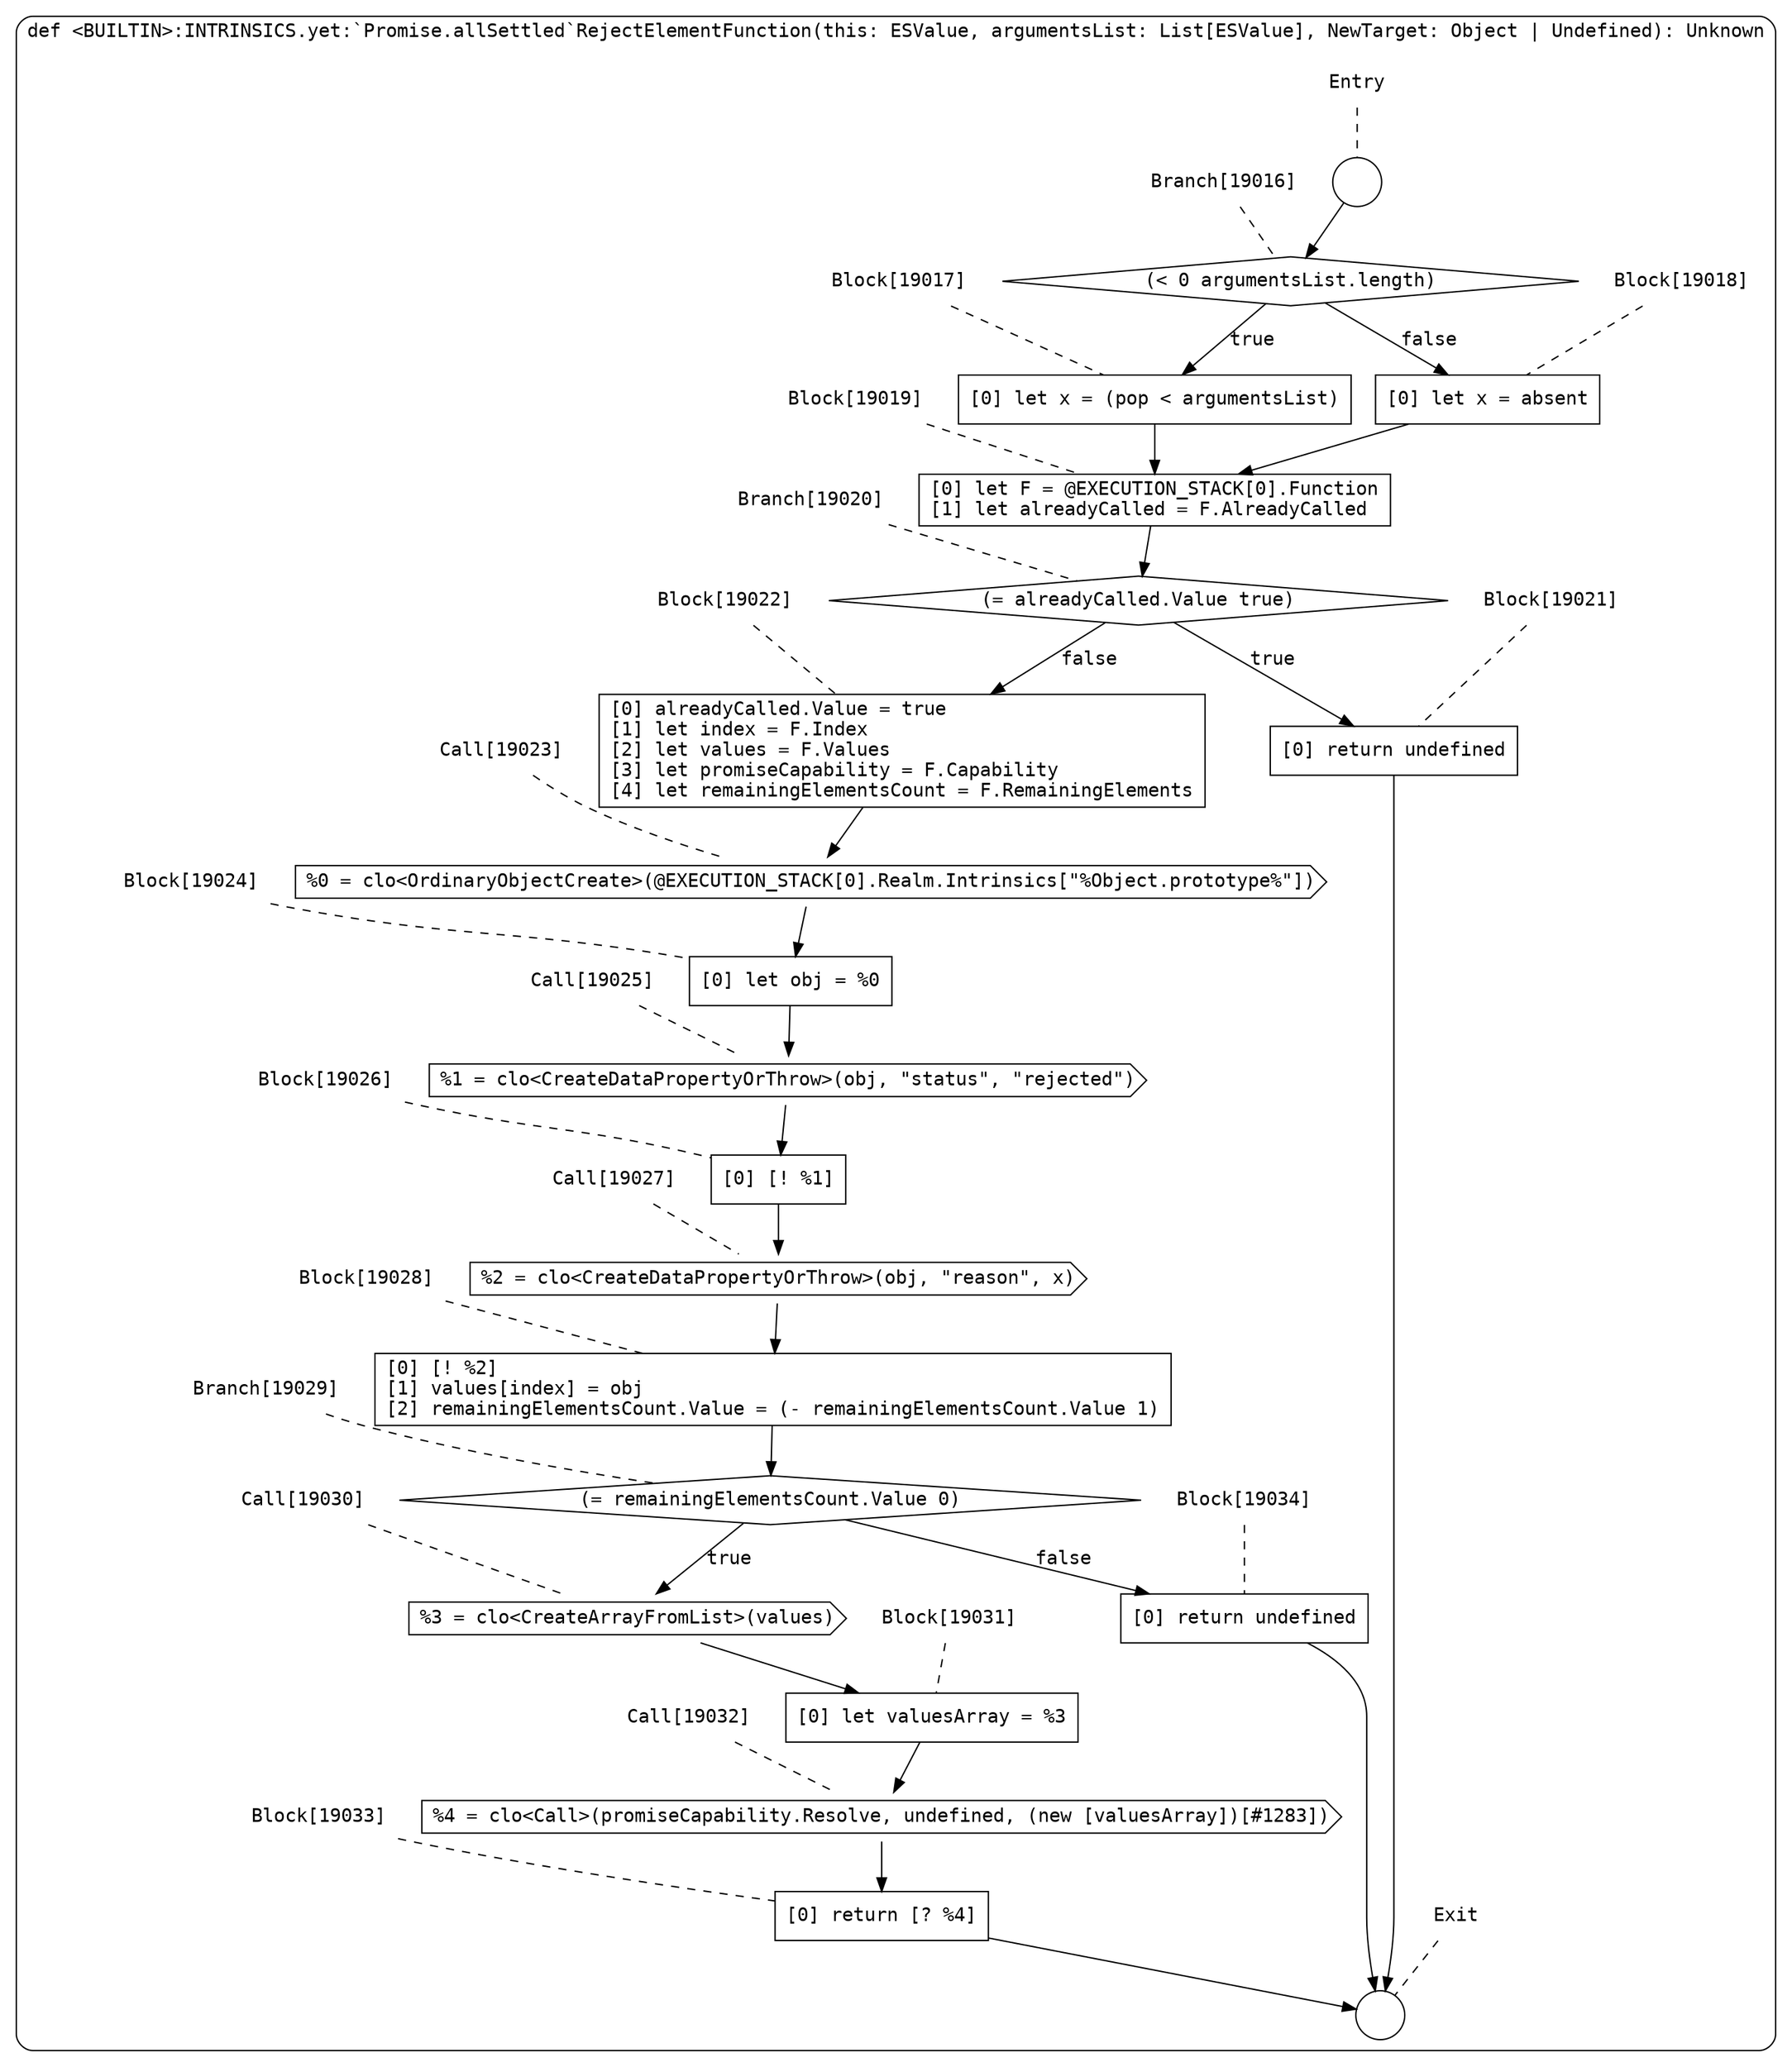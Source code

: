 digraph {
  graph [fontname = "Consolas"]
  node [fontname = "Consolas"]
  edge [fontname = "Consolas"]
  subgraph cluster2588 {
    label = "def <BUILTIN>:INTRINSICS.yet:`Promise.allSettled`RejectElementFunction(this: ESValue, argumentsList: List[ESValue], NewTarget: Object | Undefined): Unknown"
    style = rounded
    cluster2588_entry_name [shape=none, label=<<font color="black">Entry</font>>]
    cluster2588_entry_name -> cluster2588_entry [arrowhead=none, color="black", style=dashed]
    cluster2588_entry [shape=circle label=" " color="black" fillcolor="white" style=filled]
    cluster2588_entry -> node19016 [color="black"]
    cluster2588_exit_name [shape=none, label=<<font color="black">Exit</font>>]
    cluster2588_exit_name -> cluster2588_exit [arrowhead=none, color="black", style=dashed]
    cluster2588_exit [shape=circle label=" " color="black" fillcolor="white" style=filled]
    node19016_name [shape=none, label=<<font color="black">Branch[19016]</font>>]
    node19016_name -> node19016 [arrowhead=none, color="black", style=dashed]
    node19016 [shape=diamond, label=<<font color="black">(&lt; 0 argumentsList.length)</font>> color="black" fillcolor="white", style=filled]
    node19016 -> node19017 [label=<<font color="black">true</font>> color="black"]
    node19016 -> node19018 [label=<<font color="black">false</font>> color="black"]
    node19017_name [shape=none, label=<<font color="black">Block[19017]</font>>]
    node19017_name -> node19017 [arrowhead=none, color="black", style=dashed]
    node19017 [shape=box, label=<<font color="black">[0] let x = (pop &lt; argumentsList)<BR ALIGN="LEFT"/></font>> color="black" fillcolor="white", style=filled]
    node19017 -> node19019 [color="black"]
    node19018_name [shape=none, label=<<font color="black">Block[19018]</font>>]
    node19018_name -> node19018 [arrowhead=none, color="black", style=dashed]
    node19018 [shape=box, label=<<font color="black">[0] let x = absent<BR ALIGN="LEFT"/></font>> color="black" fillcolor="white", style=filled]
    node19018 -> node19019 [color="black"]
    node19019_name [shape=none, label=<<font color="black">Block[19019]</font>>]
    node19019_name -> node19019 [arrowhead=none, color="black", style=dashed]
    node19019 [shape=box, label=<<font color="black">[0] let F = @EXECUTION_STACK[0].Function<BR ALIGN="LEFT"/>[1] let alreadyCalled = F.AlreadyCalled<BR ALIGN="LEFT"/></font>> color="black" fillcolor="white", style=filled]
    node19019 -> node19020 [color="black"]
    node19020_name [shape=none, label=<<font color="black">Branch[19020]</font>>]
    node19020_name -> node19020 [arrowhead=none, color="black", style=dashed]
    node19020 [shape=diamond, label=<<font color="black">(= alreadyCalled.Value true)</font>> color="black" fillcolor="white", style=filled]
    node19020 -> node19021 [label=<<font color="black">true</font>> color="black"]
    node19020 -> node19022 [label=<<font color="black">false</font>> color="black"]
    node19021_name [shape=none, label=<<font color="black">Block[19021]</font>>]
    node19021_name -> node19021 [arrowhead=none, color="black", style=dashed]
    node19021 [shape=box, label=<<font color="black">[0] return undefined<BR ALIGN="LEFT"/></font>> color="black" fillcolor="white", style=filled]
    node19021 -> cluster2588_exit [color="black"]
    node19022_name [shape=none, label=<<font color="black">Block[19022]</font>>]
    node19022_name -> node19022 [arrowhead=none, color="black", style=dashed]
    node19022 [shape=box, label=<<font color="black">[0] alreadyCalled.Value = true<BR ALIGN="LEFT"/>[1] let index = F.Index<BR ALIGN="LEFT"/>[2] let values = F.Values<BR ALIGN="LEFT"/>[3] let promiseCapability = F.Capability<BR ALIGN="LEFT"/>[4] let remainingElementsCount = F.RemainingElements<BR ALIGN="LEFT"/></font>> color="black" fillcolor="white", style=filled]
    node19022 -> node19023 [color="black"]
    node19023_name [shape=none, label=<<font color="black">Call[19023]</font>>]
    node19023_name -> node19023 [arrowhead=none, color="black", style=dashed]
    node19023 [shape=cds, label=<<font color="black">%0 = clo&lt;OrdinaryObjectCreate&gt;(@EXECUTION_STACK[0].Realm.Intrinsics[&quot;%Object.prototype%&quot;])</font>> color="black" fillcolor="white", style=filled]
    node19023 -> node19024 [color="black"]
    node19024_name [shape=none, label=<<font color="black">Block[19024]</font>>]
    node19024_name -> node19024 [arrowhead=none, color="black", style=dashed]
    node19024 [shape=box, label=<<font color="black">[0] let obj = %0<BR ALIGN="LEFT"/></font>> color="black" fillcolor="white", style=filled]
    node19024 -> node19025 [color="black"]
    node19025_name [shape=none, label=<<font color="black">Call[19025]</font>>]
    node19025_name -> node19025 [arrowhead=none, color="black", style=dashed]
    node19025 [shape=cds, label=<<font color="black">%1 = clo&lt;CreateDataPropertyOrThrow&gt;(obj, &quot;status&quot;, &quot;rejected&quot;)</font>> color="black" fillcolor="white", style=filled]
    node19025 -> node19026 [color="black"]
    node19026_name [shape=none, label=<<font color="black">Block[19026]</font>>]
    node19026_name -> node19026 [arrowhead=none, color="black", style=dashed]
    node19026 [shape=box, label=<<font color="black">[0] [! %1]<BR ALIGN="LEFT"/></font>> color="black" fillcolor="white", style=filled]
    node19026 -> node19027 [color="black"]
    node19027_name [shape=none, label=<<font color="black">Call[19027]</font>>]
    node19027_name -> node19027 [arrowhead=none, color="black", style=dashed]
    node19027 [shape=cds, label=<<font color="black">%2 = clo&lt;CreateDataPropertyOrThrow&gt;(obj, &quot;reason&quot;, x)</font>> color="black" fillcolor="white", style=filled]
    node19027 -> node19028 [color="black"]
    node19028_name [shape=none, label=<<font color="black">Block[19028]</font>>]
    node19028_name -> node19028 [arrowhead=none, color="black", style=dashed]
    node19028 [shape=box, label=<<font color="black">[0] [! %2]<BR ALIGN="LEFT"/>[1] values[index] = obj<BR ALIGN="LEFT"/>[2] remainingElementsCount.Value = (- remainingElementsCount.Value 1)<BR ALIGN="LEFT"/></font>> color="black" fillcolor="white", style=filled]
    node19028 -> node19029 [color="black"]
    node19029_name [shape=none, label=<<font color="black">Branch[19029]</font>>]
    node19029_name -> node19029 [arrowhead=none, color="black", style=dashed]
    node19029 [shape=diamond, label=<<font color="black">(= remainingElementsCount.Value 0)</font>> color="black" fillcolor="white", style=filled]
    node19029 -> node19030 [label=<<font color="black">true</font>> color="black"]
    node19029 -> node19034 [label=<<font color="black">false</font>> color="black"]
    node19030_name [shape=none, label=<<font color="black">Call[19030]</font>>]
    node19030_name -> node19030 [arrowhead=none, color="black", style=dashed]
    node19030 [shape=cds, label=<<font color="black">%3 = clo&lt;CreateArrayFromList&gt;(values)</font>> color="black" fillcolor="white", style=filled]
    node19030 -> node19031 [color="black"]
    node19034_name [shape=none, label=<<font color="black">Block[19034]</font>>]
    node19034_name -> node19034 [arrowhead=none, color="black", style=dashed]
    node19034 [shape=box, label=<<font color="black">[0] return undefined<BR ALIGN="LEFT"/></font>> color="black" fillcolor="white", style=filled]
    node19034 -> cluster2588_exit [color="black"]
    node19031_name [shape=none, label=<<font color="black">Block[19031]</font>>]
    node19031_name -> node19031 [arrowhead=none, color="black", style=dashed]
    node19031 [shape=box, label=<<font color="black">[0] let valuesArray = %3<BR ALIGN="LEFT"/></font>> color="black" fillcolor="white", style=filled]
    node19031 -> node19032 [color="black"]
    node19032_name [shape=none, label=<<font color="black">Call[19032]</font>>]
    node19032_name -> node19032 [arrowhead=none, color="black", style=dashed]
    node19032 [shape=cds, label=<<font color="black">%4 = clo&lt;Call&gt;(promiseCapability.Resolve, undefined, (new [valuesArray])[#1283])</font>> color="black" fillcolor="white", style=filled]
    node19032 -> node19033 [color="black"]
    node19033_name [shape=none, label=<<font color="black">Block[19033]</font>>]
    node19033_name -> node19033 [arrowhead=none, color="black", style=dashed]
    node19033 [shape=box, label=<<font color="black">[0] return [? %4]<BR ALIGN="LEFT"/></font>> color="black" fillcolor="white", style=filled]
    node19033 -> cluster2588_exit [color="black"]
  }
}
